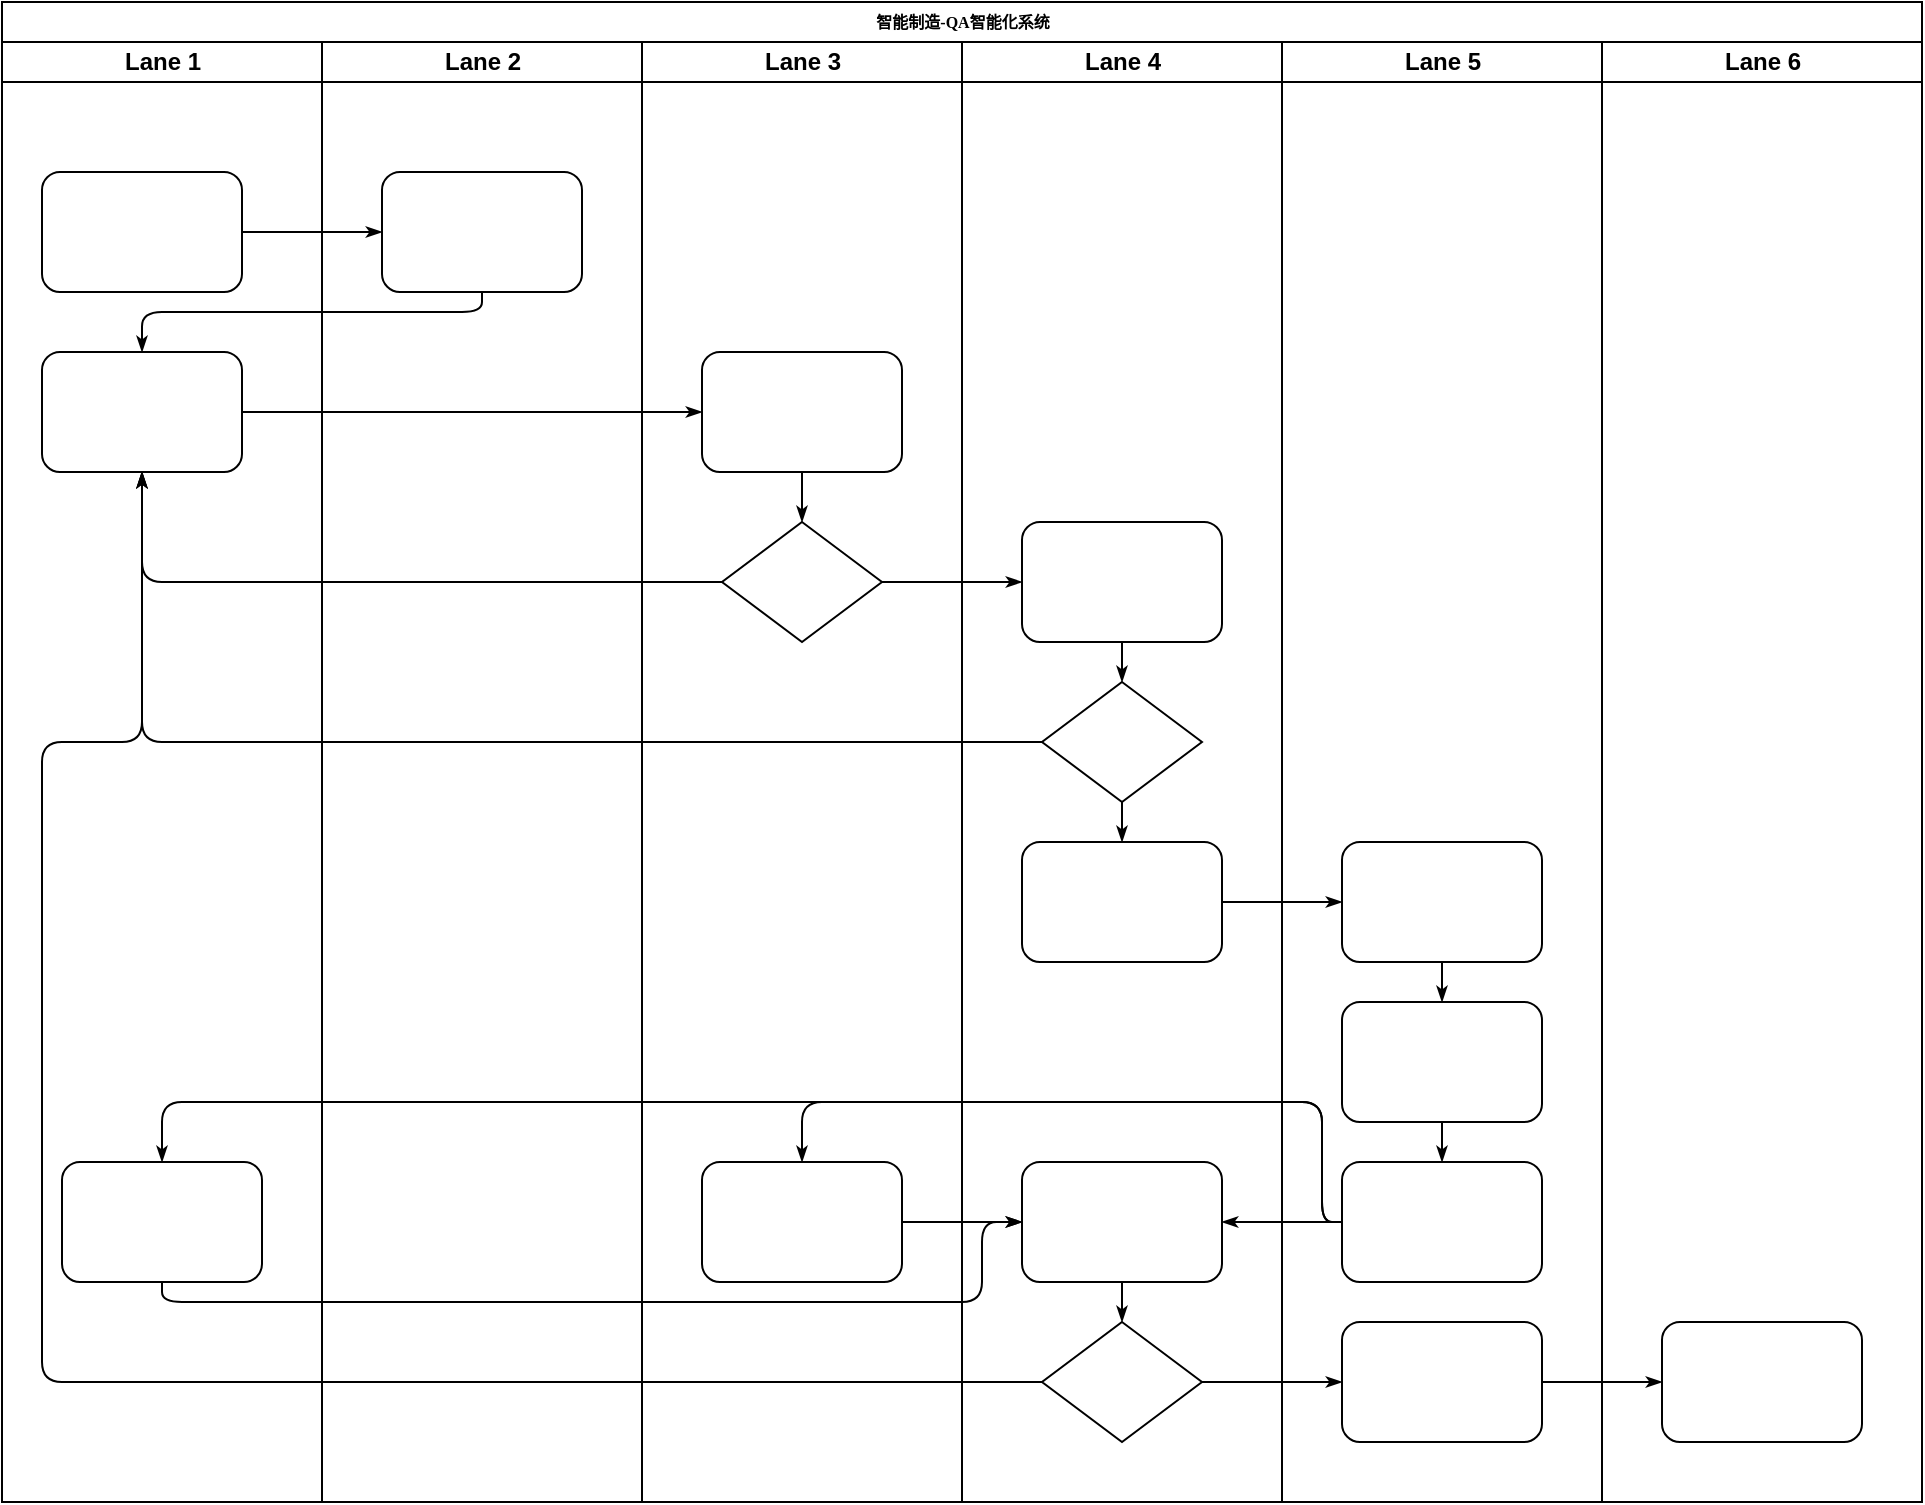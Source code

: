 <mxfile version="15.9.6" type="github">
  <diagram name="Page-1" id="52a04d89-c75d-2922-d76d-85b35f80e030">
    <mxGraphModel dx="1662" dy="762" grid="1" gridSize="10" guides="1" tooltips="1" connect="1" arrows="1" fold="1" page="1" pageScale="1" pageWidth="1100" pageHeight="850" background="none" math="0" shadow="0">
      <root>
        <mxCell id="0" />
        <mxCell id="1" parent="0" />
        <mxCell id="p4RkM09pUHm_iv8dgquL-131" value="智能制造-QA智能化系统" style="swimlane;html=1;childLayout=stackLayout;startSize=20;rounded=0;shadow=0;labelBackgroundColor=none;strokeWidth=1;fontFamily=Verdana;fontSize=8;align=center;" vertex="1" parent="1">
          <mxGeometry x="20" y="20" width="960" height="750" as="geometry" />
        </mxCell>
        <mxCell id="p4RkM09pUHm_iv8dgquL-132" value="Lane 1" style="swimlane;html=1;startSize=20;" vertex="1" parent="p4RkM09pUHm_iv8dgquL-131">
          <mxGeometry y="20" width="160" height="730" as="geometry" />
        </mxCell>
        <mxCell id="p4RkM09pUHm_iv8dgquL-133" value="" style="rounded=1;whiteSpace=wrap;html=1;shadow=0;labelBackgroundColor=none;strokeWidth=1;fontFamily=Verdana;fontSize=8;align=center;" vertex="1" parent="p4RkM09pUHm_iv8dgquL-132">
          <mxGeometry x="20" y="65" width="100" height="60" as="geometry" />
        </mxCell>
        <mxCell id="p4RkM09pUHm_iv8dgquL-134" value="" style="rounded=1;whiteSpace=wrap;html=1;shadow=0;labelBackgroundColor=none;strokeWidth=1;fontFamily=Verdana;fontSize=8;align=center;" vertex="1" parent="p4RkM09pUHm_iv8dgquL-132">
          <mxGeometry x="20" y="155" width="100" height="60" as="geometry" />
        </mxCell>
        <mxCell id="p4RkM09pUHm_iv8dgquL-135" value="" style="rounded=1;whiteSpace=wrap;html=1;shadow=0;labelBackgroundColor=none;strokeWidth=1;fontFamily=Verdana;fontSize=8;align=center;" vertex="1" parent="p4RkM09pUHm_iv8dgquL-132">
          <mxGeometry x="30" y="560" width="100" height="60" as="geometry" />
        </mxCell>
        <mxCell id="p4RkM09pUHm_iv8dgquL-136" style="edgeStyle=orthogonalEdgeStyle;rounded=1;html=1;labelBackgroundColor=none;startArrow=none;startFill=0;startSize=5;endArrow=classicThin;endFill=1;endSize=5;jettySize=auto;orthogonalLoop=1;strokeWidth=1;fontFamily=Verdana;fontSize=8" edge="1" parent="p4RkM09pUHm_iv8dgquL-131" source="p4RkM09pUHm_iv8dgquL-133" target="p4RkM09pUHm_iv8dgquL-152">
          <mxGeometry relative="1" as="geometry" />
        </mxCell>
        <mxCell id="p4RkM09pUHm_iv8dgquL-137" style="edgeStyle=orthogonalEdgeStyle;rounded=1;html=1;labelBackgroundColor=none;startArrow=none;startFill=0;startSize=5;endArrow=classicThin;endFill=1;endSize=5;jettySize=auto;orthogonalLoop=1;strokeWidth=1;fontFamily=Verdana;fontSize=8" edge="1" parent="p4RkM09pUHm_iv8dgquL-131" source="p4RkM09pUHm_iv8dgquL-152" target="p4RkM09pUHm_iv8dgquL-134">
          <mxGeometry relative="1" as="geometry">
            <Array as="points">
              <mxPoint x="240" y="155" />
              <mxPoint x="70" y="155" />
            </Array>
          </mxGeometry>
        </mxCell>
        <mxCell id="p4RkM09pUHm_iv8dgquL-138" style="edgeStyle=orthogonalEdgeStyle;rounded=1;html=1;labelBackgroundColor=none;startArrow=none;startFill=0;startSize=5;endArrow=classicThin;endFill=1;endSize=5;jettySize=auto;orthogonalLoop=1;strokeWidth=1;fontFamily=Verdana;fontSize=8" edge="1" parent="p4RkM09pUHm_iv8dgquL-131" source="p4RkM09pUHm_iv8dgquL-134" target="p4RkM09pUHm_iv8dgquL-154">
          <mxGeometry relative="1" as="geometry" />
        </mxCell>
        <mxCell id="p4RkM09pUHm_iv8dgquL-139" style="edgeStyle=orthogonalEdgeStyle;rounded=1;html=1;labelBackgroundColor=none;startArrow=none;startFill=0;startSize=5;endArrow=classicThin;endFill=1;endSize=5;jettySize=auto;orthogonalLoop=1;strokeWidth=1;fontFamily=Verdana;fontSize=8" edge="1" parent="p4RkM09pUHm_iv8dgquL-131" source="p4RkM09pUHm_iv8dgquL-155" target="p4RkM09pUHm_iv8dgquL-134">
          <mxGeometry relative="1" as="geometry" />
        </mxCell>
        <mxCell id="p4RkM09pUHm_iv8dgquL-140" style="edgeStyle=orthogonalEdgeStyle;rounded=1;html=1;labelBackgroundColor=none;startArrow=none;startFill=0;startSize=5;endArrow=classicThin;endFill=1;endSize=5;jettySize=auto;orthogonalLoop=1;strokeWidth=1;fontFamily=Verdana;fontSize=8" edge="1" parent="p4RkM09pUHm_iv8dgquL-131" source="p4RkM09pUHm_iv8dgquL-160" target="p4RkM09pUHm_iv8dgquL-134">
          <mxGeometry relative="1" as="geometry" />
        </mxCell>
        <mxCell id="p4RkM09pUHm_iv8dgquL-141" style="edgeStyle=orthogonalEdgeStyle;rounded=1;html=1;labelBackgroundColor=none;startArrow=none;startFill=0;startSize=5;endArrow=classicThin;endFill=1;endSize=5;jettySize=auto;orthogonalLoop=1;strokeWidth=1;fontFamily=Verdana;fontSize=8" edge="1" parent="p4RkM09pUHm_iv8dgquL-131" source="p4RkM09pUHm_iv8dgquL-163" target="p4RkM09pUHm_iv8dgquL-134">
          <mxGeometry relative="1" as="geometry">
            <Array as="points">
              <mxPoint x="20" y="690" />
              <mxPoint x="20" y="370" />
              <mxPoint x="70" y="370" />
            </Array>
          </mxGeometry>
        </mxCell>
        <mxCell id="p4RkM09pUHm_iv8dgquL-142" style="edgeStyle=orthogonalEdgeStyle;rounded=1;html=1;labelBackgroundColor=none;startArrow=none;startFill=0;startSize=5;endArrow=classicThin;endFill=1;endSize=5;jettySize=auto;orthogonalLoop=1;strokeWidth=1;fontFamily=Verdana;fontSize=8" edge="1" parent="p4RkM09pUHm_iv8dgquL-131" source="p4RkM09pUHm_iv8dgquL-155" target="p4RkM09pUHm_iv8dgquL-159">
          <mxGeometry relative="1" as="geometry" />
        </mxCell>
        <mxCell id="p4RkM09pUHm_iv8dgquL-143" style="edgeStyle=orthogonalEdgeStyle;rounded=1;html=1;labelBackgroundColor=none;startArrow=none;startFill=0;startSize=5;endArrow=classicThin;endFill=1;endSize=5;jettySize=auto;orthogonalLoop=1;strokeWidth=1;fontFamily=Verdana;fontSize=8" edge="1" parent="p4RkM09pUHm_iv8dgquL-131" source="p4RkM09pUHm_iv8dgquL-163" target="p4RkM09pUHm_iv8dgquL-171">
          <mxGeometry relative="1" as="geometry" />
        </mxCell>
        <mxCell id="p4RkM09pUHm_iv8dgquL-144" style="edgeStyle=orthogonalEdgeStyle;rounded=1;html=1;labelBackgroundColor=none;startArrow=none;startFill=0;startSize=5;endArrow=classicThin;endFill=1;endSize=5;jettySize=auto;orthogonalLoop=1;strokeWidth=1;fontFamily=Verdana;fontSize=8" edge="1" parent="p4RkM09pUHm_iv8dgquL-131" source="p4RkM09pUHm_iv8dgquL-171" target="p4RkM09pUHm_iv8dgquL-175">
          <mxGeometry relative="1" as="geometry" />
        </mxCell>
        <mxCell id="p4RkM09pUHm_iv8dgquL-145" style="edgeStyle=orthogonalEdgeStyle;rounded=1;html=1;labelBackgroundColor=none;startArrow=none;startFill=0;startSize=5;endArrow=classicThin;endFill=1;endSize=5;jettySize=auto;orthogonalLoop=1;strokeWidth=1;fontFamily=Verdana;fontSize=8" edge="1" parent="p4RkM09pUHm_iv8dgquL-131" source="p4RkM09pUHm_iv8dgquL-161" target="p4RkM09pUHm_iv8dgquL-168">
          <mxGeometry relative="1" as="geometry" />
        </mxCell>
        <mxCell id="p4RkM09pUHm_iv8dgquL-146" style="edgeStyle=orthogonalEdgeStyle;rounded=1;html=1;labelBackgroundColor=none;startArrow=none;startFill=0;startSize=5;endArrow=classicThin;endFill=1;endSize=5;jettySize=auto;orthogonalLoop=1;strokeWidth=1;fontFamily=Verdana;fontSize=8" edge="1" parent="p4RkM09pUHm_iv8dgquL-131" source="p4RkM09pUHm_iv8dgquL-170" target="p4RkM09pUHm_iv8dgquL-156">
          <mxGeometry relative="1" as="geometry">
            <Array as="points">
              <mxPoint x="660" y="610" />
              <mxPoint x="660" y="550" />
              <mxPoint x="400" y="550" />
            </Array>
          </mxGeometry>
        </mxCell>
        <mxCell id="p4RkM09pUHm_iv8dgquL-147" style="edgeStyle=orthogonalEdgeStyle;rounded=1;html=1;labelBackgroundColor=none;startArrow=none;startFill=0;startSize=5;endArrow=classicThin;endFill=1;endSize=5;jettySize=auto;orthogonalLoop=1;strokeColor=#000000;strokeWidth=1;fontFamily=Verdana;fontSize=8;fontColor=#000000;" edge="1" parent="p4RkM09pUHm_iv8dgquL-131" source="p4RkM09pUHm_iv8dgquL-170" target="p4RkM09pUHm_iv8dgquL-162">
          <mxGeometry relative="1" as="geometry" />
        </mxCell>
        <mxCell id="p4RkM09pUHm_iv8dgquL-148" style="edgeStyle=orthogonalEdgeStyle;rounded=1;html=1;labelBackgroundColor=none;startArrow=none;startFill=0;startSize=5;endArrow=classicThin;endFill=1;endSize=5;jettySize=auto;orthogonalLoop=1;strokeWidth=1;fontFamily=Verdana;fontSize=8" edge="1" parent="p4RkM09pUHm_iv8dgquL-131" source="p4RkM09pUHm_iv8dgquL-170" target="p4RkM09pUHm_iv8dgquL-135">
          <mxGeometry relative="1" as="geometry">
            <Array as="points">
              <mxPoint x="660" y="610" />
              <mxPoint x="660" y="550" />
              <mxPoint x="80" y="550" />
            </Array>
          </mxGeometry>
        </mxCell>
        <mxCell id="p4RkM09pUHm_iv8dgquL-149" style="edgeStyle=orthogonalEdgeStyle;rounded=1;html=1;labelBackgroundColor=none;startArrow=none;startFill=0;startSize=5;endArrow=classicThin;endFill=1;endSize=5;jettySize=auto;orthogonalLoop=1;strokeWidth=1;fontFamily=Verdana;fontSize=8" edge="1" parent="p4RkM09pUHm_iv8dgquL-131" source="p4RkM09pUHm_iv8dgquL-135" target="p4RkM09pUHm_iv8dgquL-162">
          <mxGeometry relative="1" as="geometry">
            <Array as="points">
              <mxPoint x="80" y="650" />
              <mxPoint x="490" y="650" />
              <mxPoint x="490" y="610" />
            </Array>
          </mxGeometry>
        </mxCell>
        <mxCell id="p4RkM09pUHm_iv8dgquL-150" style="edgeStyle=orthogonalEdgeStyle;rounded=1;html=1;labelBackgroundColor=none;startArrow=none;startFill=0;startSize=5;endArrow=classicThin;endFill=1;endSize=5;jettySize=auto;orthogonalLoop=1;strokeWidth=1;fontFamily=Verdana;fontSize=8" edge="1" parent="p4RkM09pUHm_iv8dgquL-131" source="p4RkM09pUHm_iv8dgquL-156" target="p4RkM09pUHm_iv8dgquL-162">
          <mxGeometry relative="1" as="geometry" />
        </mxCell>
        <mxCell id="p4RkM09pUHm_iv8dgquL-151" value="Lane 2" style="swimlane;html=1;startSize=20;" vertex="1" parent="p4RkM09pUHm_iv8dgquL-131">
          <mxGeometry x="160" y="20" width="160" height="730" as="geometry" />
        </mxCell>
        <mxCell id="p4RkM09pUHm_iv8dgquL-152" value="" style="rounded=1;whiteSpace=wrap;html=1;shadow=0;labelBackgroundColor=none;strokeWidth=1;fontFamily=Verdana;fontSize=8;align=center;" vertex="1" parent="p4RkM09pUHm_iv8dgquL-151">
          <mxGeometry x="30" y="65" width="100" height="60" as="geometry" />
        </mxCell>
        <mxCell id="p4RkM09pUHm_iv8dgquL-153" value="Lane 3" style="swimlane;html=1;startSize=20;" vertex="1" parent="p4RkM09pUHm_iv8dgquL-131">
          <mxGeometry x="320" y="20" width="160" height="730" as="geometry" />
        </mxCell>
        <mxCell id="p4RkM09pUHm_iv8dgquL-154" value="" style="rounded=1;whiteSpace=wrap;html=1;shadow=0;labelBackgroundColor=none;strokeWidth=1;fontFamily=Verdana;fontSize=8;align=center;" vertex="1" parent="p4RkM09pUHm_iv8dgquL-153">
          <mxGeometry x="30" y="155" width="100" height="60" as="geometry" />
        </mxCell>
        <mxCell id="p4RkM09pUHm_iv8dgquL-155" value="" style="rhombus;whiteSpace=wrap;html=1;rounded=0;shadow=0;labelBackgroundColor=none;strokeWidth=1;fontFamily=Verdana;fontSize=8;align=center;" vertex="1" parent="p4RkM09pUHm_iv8dgquL-153">
          <mxGeometry x="40" y="240" width="80" height="60" as="geometry" />
        </mxCell>
        <mxCell id="p4RkM09pUHm_iv8dgquL-156" value="" style="rounded=1;whiteSpace=wrap;html=1;shadow=0;labelBackgroundColor=none;strokeWidth=1;fontFamily=Verdana;fontSize=8;align=center;" vertex="1" parent="p4RkM09pUHm_iv8dgquL-153">
          <mxGeometry x="30" y="560" width="100" height="60" as="geometry" />
        </mxCell>
        <mxCell id="p4RkM09pUHm_iv8dgquL-157" style="edgeStyle=orthogonalEdgeStyle;rounded=1;html=1;labelBackgroundColor=none;startArrow=none;startFill=0;startSize=5;endArrow=classicThin;endFill=1;endSize=5;jettySize=auto;orthogonalLoop=1;strokeWidth=1;fontFamily=Verdana;fontSize=8" edge="1" parent="p4RkM09pUHm_iv8dgquL-153" source="p4RkM09pUHm_iv8dgquL-154" target="p4RkM09pUHm_iv8dgquL-155">
          <mxGeometry relative="1" as="geometry" />
        </mxCell>
        <mxCell id="p4RkM09pUHm_iv8dgquL-158" value="Lane 4" style="swimlane;html=1;startSize=20;" vertex="1" parent="p4RkM09pUHm_iv8dgquL-131">
          <mxGeometry x="480" y="20" width="160" height="730" as="geometry" />
        </mxCell>
        <mxCell id="p4RkM09pUHm_iv8dgquL-159" value="" style="rounded=1;whiteSpace=wrap;html=1;shadow=0;labelBackgroundColor=none;strokeWidth=1;fontFamily=Verdana;fontSize=8;align=center;" vertex="1" parent="p4RkM09pUHm_iv8dgquL-158">
          <mxGeometry x="30" y="240" width="100" height="60" as="geometry" />
        </mxCell>
        <mxCell id="p4RkM09pUHm_iv8dgquL-160" value="" style="rhombus;whiteSpace=wrap;html=1;rounded=0;shadow=0;labelBackgroundColor=none;strokeWidth=1;fontFamily=Verdana;fontSize=8;align=center;" vertex="1" parent="p4RkM09pUHm_iv8dgquL-158">
          <mxGeometry x="40" y="320" width="80" height="60" as="geometry" />
        </mxCell>
        <mxCell id="p4RkM09pUHm_iv8dgquL-161" value="" style="rounded=1;whiteSpace=wrap;html=1;shadow=0;labelBackgroundColor=none;strokeWidth=1;fontFamily=Verdana;fontSize=8;align=center;" vertex="1" parent="p4RkM09pUHm_iv8dgquL-158">
          <mxGeometry x="30" y="400" width="100" height="60" as="geometry" />
        </mxCell>
        <mxCell id="p4RkM09pUHm_iv8dgquL-162" value="" style="rounded=1;whiteSpace=wrap;html=1;shadow=0;labelBackgroundColor=none;strokeWidth=1;fontFamily=Verdana;fontSize=8;align=center;" vertex="1" parent="p4RkM09pUHm_iv8dgquL-158">
          <mxGeometry x="30" y="560" width="100" height="60" as="geometry" />
        </mxCell>
        <mxCell id="p4RkM09pUHm_iv8dgquL-163" value="" style="rhombus;whiteSpace=wrap;html=1;rounded=0;shadow=0;labelBackgroundColor=none;strokeWidth=1;fontFamily=Verdana;fontSize=8;align=center;" vertex="1" parent="p4RkM09pUHm_iv8dgquL-158">
          <mxGeometry x="40" y="640" width="80" height="60" as="geometry" />
        </mxCell>
        <mxCell id="p4RkM09pUHm_iv8dgquL-164" style="edgeStyle=orthogonalEdgeStyle;rounded=1;html=1;labelBackgroundColor=none;startArrow=none;startFill=0;startSize=5;endArrow=classicThin;endFill=1;endSize=5;jettySize=auto;orthogonalLoop=1;strokeColor=#000000;strokeWidth=1;fontFamily=Verdana;fontSize=8;fontColor=#000000;" edge="1" parent="p4RkM09pUHm_iv8dgquL-158" source="p4RkM09pUHm_iv8dgquL-159" target="p4RkM09pUHm_iv8dgquL-160">
          <mxGeometry relative="1" as="geometry" />
        </mxCell>
        <mxCell id="p4RkM09pUHm_iv8dgquL-165" style="edgeStyle=orthogonalEdgeStyle;rounded=1;html=1;labelBackgroundColor=none;startArrow=none;startFill=0;startSize=5;endArrow=classicThin;endFill=1;endSize=5;jettySize=auto;orthogonalLoop=1;strokeWidth=1;fontFamily=Verdana;fontSize=8" edge="1" parent="p4RkM09pUHm_iv8dgquL-158" source="p4RkM09pUHm_iv8dgquL-160" target="p4RkM09pUHm_iv8dgquL-161">
          <mxGeometry relative="1" as="geometry" />
        </mxCell>
        <mxCell id="p4RkM09pUHm_iv8dgquL-166" style="edgeStyle=orthogonalEdgeStyle;rounded=1;html=1;labelBackgroundColor=none;startArrow=none;startFill=0;startSize=5;endArrow=classicThin;endFill=1;endSize=5;jettySize=auto;orthogonalLoop=1;strokeWidth=1;fontFamily=Verdana;fontSize=8" edge="1" parent="p4RkM09pUHm_iv8dgquL-158" source="p4RkM09pUHm_iv8dgquL-162" target="p4RkM09pUHm_iv8dgquL-163">
          <mxGeometry relative="1" as="geometry" />
        </mxCell>
        <mxCell id="p4RkM09pUHm_iv8dgquL-167" value="Lane 5" style="swimlane;html=1;startSize=20;" vertex="1" parent="p4RkM09pUHm_iv8dgquL-131">
          <mxGeometry x="640" y="20" width="160" height="730" as="geometry" />
        </mxCell>
        <mxCell id="p4RkM09pUHm_iv8dgquL-168" value="" style="rounded=1;whiteSpace=wrap;html=1;shadow=0;labelBackgroundColor=none;strokeWidth=1;fontFamily=Verdana;fontSize=8;align=center;" vertex="1" parent="p4RkM09pUHm_iv8dgquL-167">
          <mxGeometry x="30" y="400" width="100" height="60" as="geometry" />
        </mxCell>
        <mxCell id="p4RkM09pUHm_iv8dgquL-169" value="" style="rounded=1;whiteSpace=wrap;html=1;shadow=0;labelBackgroundColor=none;strokeWidth=1;fontFamily=Verdana;fontSize=8;align=center;" vertex="1" parent="p4RkM09pUHm_iv8dgquL-167">
          <mxGeometry x="30" y="480" width="100" height="60" as="geometry" />
        </mxCell>
        <mxCell id="p4RkM09pUHm_iv8dgquL-170" value="" style="rounded=1;whiteSpace=wrap;html=1;shadow=0;labelBackgroundColor=none;strokeWidth=1;fontFamily=Verdana;fontSize=8;align=center;" vertex="1" parent="p4RkM09pUHm_iv8dgquL-167">
          <mxGeometry x="30" y="560" width="100" height="60" as="geometry" />
        </mxCell>
        <mxCell id="p4RkM09pUHm_iv8dgquL-171" value="" style="rounded=1;whiteSpace=wrap;html=1;shadow=0;labelBackgroundColor=none;strokeWidth=1;fontFamily=Verdana;fontSize=8;align=center;" vertex="1" parent="p4RkM09pUHm_iv8dgquL-167">
          <mxGeometry x="30" y="640" width="100" height="60" as="geometry" />
        </mxCell>
        <mxCell id="p4RkM09pUHm_iv8dgquL-172" style="edgeStyle=orthogonalEdgeStyle;rounded=1;html=1;labelBackgroundColor=none;startArrow=none;startFill=0;startSize=5;endArrow=classicThin;endFill=1;endSize=5;jettySize=auto;orthogonalLoop=1;strokeWidth=1;fontFamily=Verdana;fontSize=8" edge="1" parent="p4RkM09pUHm_iv8dgquL-167" source="p4RkM09pUHm_iv8dgquL-168" target="p4RkM09pUHm_iv8dgquL-169">
          <mxGeometry relative="1" as="geometry" />
        </mxCell>
        <mxCell id="p4RkM09pUHm_iv8dgquL-173" style="edgeStyle=orthogonalEdgeStyle;rounded=1;html=1;labelBackgroundColor=none;startArrow=none;startFill=0;startSize=5;endArrow=classicThin;endFill=1;endSize=5;jettySize=auto;orthogonalLoop=1;strokeWidth=1;fontFamily=Verdana;fontSize=8" edge="1" parent="p4RkM09pUHm_iv8dgquL-167" source="p4RkM09pUHm_iv8dgquL-169" target="p4RkM09pUHm_iv8dgquL-170">
          <mxGeometry relative="1" as="geometry" />
        </mxCell>
        <mxCell id="p4RkM09pUHm_iv8dgquL-174" value="Lane 6" style="swimlane;html=1;startSize=20;" vertex="1" parent="p4RkM09pUHm_iv8dgquL-131">
          <mxGeometry x="800" y="20" width="160" height="730" as="geometry" />
        </mxCell>
        <mxCell id="p4RkM09pUHm_iv8dgquL-175" value="" style="rounded=1;whiteSpace=wrap;html=1;shadow=0;labelBackgroundColor=none;strokeWidth=1;fontFamily=Verdana;fontSize=8;align=center;" vertex="1" parent="p4RkM09pUHm_iv8dgquL-174">
          <mxGeometry x="30" y="640" width="100" height="60" as="geometry" />
        </mxCell>
      </root>
    </mxGraphModel>
  </diagram>
</mxfile>
